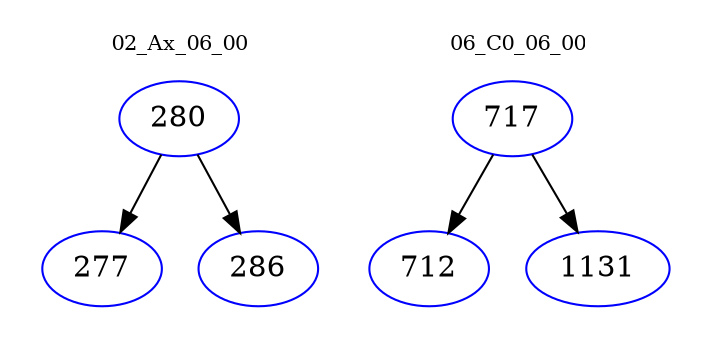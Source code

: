 digraph{
subgraph cluster_0 {
color = white
label = "02_Ax_06_00";
fontsize=10;
T0_280 [label="280", color="blue"]
T0_280 -> T0_277 [color="black"]
T0_277 [label="277", color="blue"]
T0_280 -> T0_286 [color="black"]
T0_286 [label="286", color="blue"]
}
subgraph cluster_1 {
color = white
label = "06_C0_06_00";
fontsize=10;
T1_717 [label="717", color="blue"]
T1_717 -> T1_712 [color="black"]
T1_712 [label="712", color="blue"]
T1_717 -> T1_1131 [color="black"]
T1_1131 [label="1131", color="blue"]
}
}
